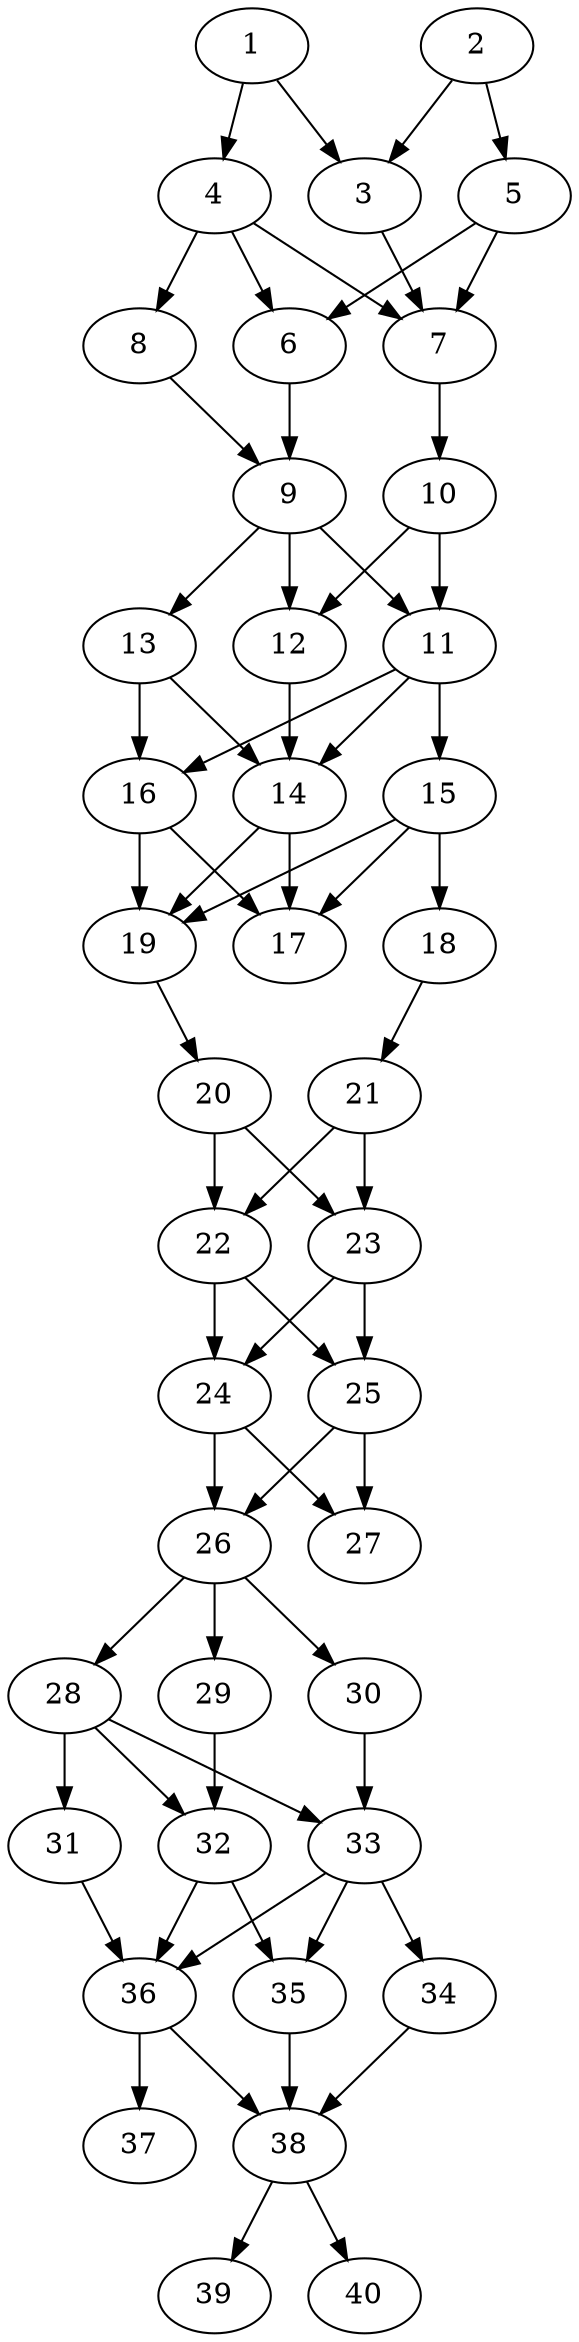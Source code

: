 // DAG automatically generated by daggen at Thu Oct  3 14:06:49 2019
// ./daggen --dot -n 40 --ccr 0.5 --fat 0.3 --regular 0.9 --density 0.9 --mindata 5242880 --maxdata 52428800 
digraph G {
  1 [size="31082496", alpha="0.02", expect_size="15541248"] 
  1 -> 3 [size ="15541248"]
  1 -> 4 [size ="15541248"]
  2 [size="27856896", alpha="0.16", expect_size="13928448"] 
  2 -> 3 [size ="13928448"]
  2 -> 5 [size ="13928448"]
  3 [size="83359744", alpha="0.15", expect_size="41679872"] 
  3 -> 7 [size ="41679872"]
  4 [size="70907904", alpha="0.09", expect_size="35453952"] 
  4 -> 6 [size ="35453952"]
  4 -> 7 [size ="35453952"]
  4 -> 8 [size ="35453952"]
  5 [size="66807808", alpha="0.17", expect_size="33403904"] 
  5 -> 6 [size ="33403904"]
  5 -> 7 [size ="33403904"]
  6 [size="94750720", alpha="0.12", expect_size="47375360"] 
  6 -> 9 [size ="47375360"]
  7 [size="100065280", alpha="0.06", expect_size="50032640"] 
  7 -> 10 [size ="50032640"]
  8 [size="64423936", alpha="0.06", expect_size="32211968"] 
  8 -> 9 [size ="32211968"]
  9 [size="101974016", alpha="0.20", expect_size="50987008"] 
  9 -> 11 [size ="50987008"]
  9 -> 12 [size ="50987008"]
  9 -> 13 [size ="50987008"]
  10 [size="94994432", alpha="0.06", expect_size="47497216"] 
  10 -> 11 [size ="47497216"]
  10 -> 12 [size ="47497216"]
  11 [size="46120960", alpha="0.11", expect_size="23060480"] 
  11 -> 14 [size ="23060480"]
  11 -> 15 [size ="23060480"]
  11 -> 16 [size ="23060480"]
  12 [size="56535040", alpha="0.10", expect_size="28267520"] 
  12 -> 14 [size ="28267520"]
  13 [size="39057408", alpha="0.12", expect_size="19528704"] 
  13 -> 14 [size ="19528704"]
  13 -> 16 [size ="19528704"]
  14 [size="14348288", alpha="0.13", expect_size="7174144"] 
  14 -> 17 [size ="7174144"]
  14 -> 19 [size ="7174144"]
  15 [size="57622528", alpha="0.19", expect_size="28811264"] 
  15 -> 17 [size ="28811264"]
  15 -> 18 [size ="28811264"]
  15 -> 19 [size ="28811264"]
  16 [size="44111872", alpha="0.03", expect_size="22055936"] 
  16 -> 17 [size ="22055936"]
  16 -> 19 [size ="22055936"]
  17 [size="101529600", alpha="0.05", expect_size="50764800"] 
  18 [size="33892352", alpha="0.15", expect_size="16946176"] 
  18 -> 21 [size ="16946176"]
  19 [size="62871552", alpha="0.14", expect_size="31435776"] 
  19 -> 20 [size ="31435776"]
  20 [size="61550592", alpha="0.05", expect_size="30775296"] 
  20 -> 22 [size ="30775296"]
  20 -> 23 [size ="30775296"]
  21 [size="87910400", alpha="0.01", expect_size="43955200"] 
  21 -> 22 [size ="43955200"]
  21 -> 23 [size ="43955200"]
  22 [size="45344768", alpha="0.00", expect_size="22672384"] 
  22 -> 24 [size ="22672384"]
  22 -> 25 [size ="22672384"]
  23 [size="92874752", alpha="0.15", expect_size="46437376"] 
  23 -> 24 [size ="46437376"]
  23 -> 25 [size ="46437376"]
  24 [size="56143872", alpha="0.03", expect_size="28071936"] 
  24 -> 26 [size ="28071936"]
  24 -> 27 [size ="28071936"]
  25 [size="23310336", alpha="0.02", expect_size="11655168"] 
  25 -> 26 [size ="11655168"]
  25 -> 27 [size ="11655168"]
  26 [size="16979968", alpha="0.19", expect_size="8489984"] 
  26 -> 28 [size ="8489984"]
  26 -> 29 [size ="8489984"]
  26 -> 30 [size ="8489984"]
  27 [size="32622592", alpha="0.16", expect_size="16311296"] 
  28 [size="55767040", alpha="0.04", expect_size="27883520"] 
  28 -> 31 [size ="27883520"]
  28 -> 32 [size ="27883520"]
  28 -> 33 [size ="27883520"]
  29 [size="33437696", alpha="0.11", expect_size="16718848"] 
  29 -> 32 [size ="16718848"]
  30 [size="100632576", alpha="0.16", expect_size="50316288"] 
  30 -> 33 [size ="50316288"]
  31 [size="32135168", alpha="0.08", expect_size="16067584"] 
  31 -> 36 [size ="16067584"]
  32 [size="37287936", alpha="0.11", expect_size="18643968"] 
  32 -> 35 [size ="18643968"]
  32 -> 36 [size ="18643968"]
  33 [size="39088128", alpha="0.19", expect_size="19544064"] 
  33 -> 34 [size ="19544064"]
  33 -> 35 [size ="19544064"]
  33 -> 36 [size ="19544064"]
  34 [size="16041984", alpha="0.08", expect_size="8020992"] 
  34 -> 38 [size ="8020992"]
  35 [size="28573696", alpha="0.08", expect_size="14286848"] 
  35 -> 38 [size ="14286848"]
  36 [size="38631424", alpha="0.14", expect_size="19315712"] 
  36 -> 37 [size ="19315712"]
  36 -> 38 [size ="19315712"]
  37 [size="36114432", alpha="0.20", expect_size="18057216"] 
  38 [size="16228352", alpha="0.10", expect_size="8114176"] 
  38 -> 39 [size ="8114176"]
  38 -> 40 [size ="8114176"]
  39 [size="32915456", alpha="0.12", expect_size="16457728"] 
  40 [size="83290112", alpha="0.04", expect_size="41645056"] 
}
